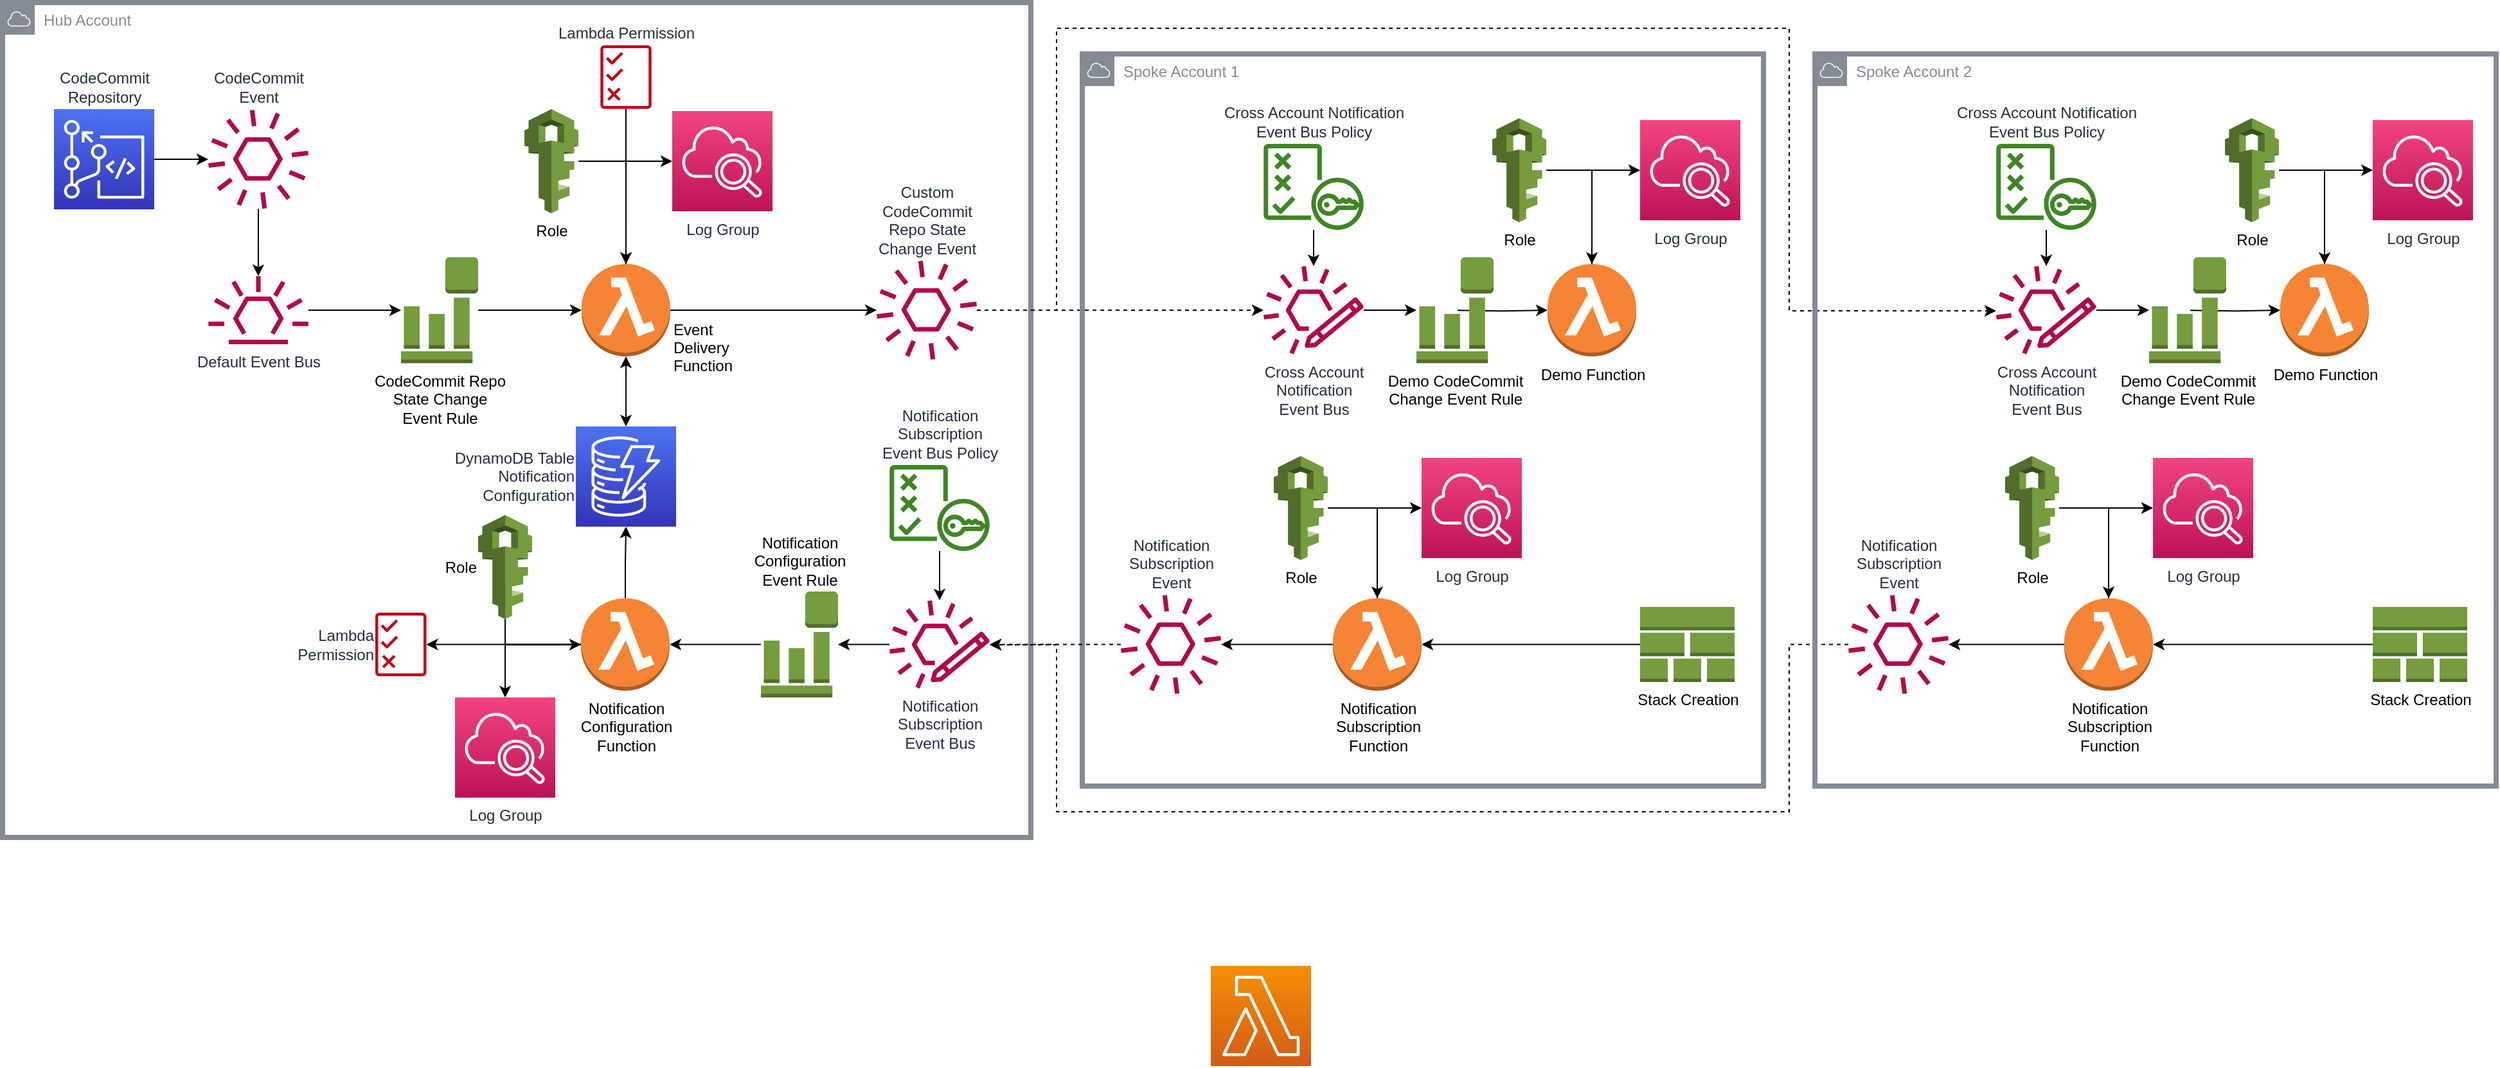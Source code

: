 <mxfile version="16.6.1" type="device"><diagram id="XMePPb9WpbX2RLBAliNx" name="Page-1"><mxGraphModel dx="2912" dy="1065" grid="1" gridSize="10" guides="1" tooltips="1" connect="1" arrows="1" fold="1" page="1" pageScale="1" pageWidth="850" pageHeight="1100" math="0" shadow="0"><root><mxCell id="0"/><mxCell id="1" parent="0"/><mxCell id="c8x9VhqSDJYmmuoQhmRe-114" value="Hub Account" style="sketch=0;outlineConnect=0;gradientColor=none;html=1;whiteSpace=wrap;fontSize=12;fontStyle=0;shape=mxgraph.aws4.group;grIcon=mxgraph.aws4.group_aws_cloud;strokeColor=#858B94;fillColor=none;verticalAlign=top;align=left;spacingLeft=30;fontColor=#858B94;dashed=0;strokeWidth=4;" parent="1" vertex="1"><mxGeometry y="30" width="800" height="650" as="geometry"/></mxCell><mxCell id="c8x9VhqSDJYmmuoQhmRe-12" value="" style="edgeStyle=orthogonalEdgeStyle;rounded=0;orthogonalLoop=1;jettySize=auto;html=1;" parent="1" source="c8x9VhqSDJYmmuoQhmRe-3" target="c8x9VhqSDJYmmuoQhmRe-10" edge="1"><mxGeometry relative="1" as="geometry"/></mxCell><mxCell id="c8x9VhqSDJYmmuoQhmRe-3" value="CodeCommit&lt;br&gt;Repository" style="sketch=0;points=[[0,0,0],[0.25,0,0],[0.5,0,0],[0.75,0,0],[1,0,0],[0,1,0],[0.25,1,0],[0.5,1,0],[0.75,1,0],[1,1,0],[0,0.25,0],[0,0.5,0],[0,0.75,0],[1,0.25,0],[1,0.5,0],[1,0.75,0]];outlineConnect=0;fontColor=#232F3E;gradientColor=#4D72F3;gradientDirection=north;fillColor=#3334B9;strokeColor=#ffffff;dashed=0;verticalLabelPosition=top;verticalAlign=bottom;align=center;html=1;fontSize=12;fontStyle=0;aspect=fixed;shape=mxgraph.aws4.resourceIcon;resIcon=mxgraph.aws4.codecommit;labelPosition=center;" parent="1" vertex="1"><mxGeometry x="40" y="113" width="78" height="78" as="geometry"/></mxCell><mxCell id="c8x9VhqSDJYmmuoQhmRe-14" value="" style="edgeStyle=orthogonalEdgeStyle;rounded=0;orthogonalLoop=1;jettySize=auto;html=1;" parent="1" source="c8x9VhqSDJYmmuoQhmRe-6" target="c8x9VhqSDJYmmuoQhmRe-13" edge="1"><mxGeometry relative="1" as="geometry"/></mxCell><mxCell id="c8x9VhqSDJYmmuoQhmRe-6" value="Default Event Bus" style="sketch=0;outlineConnect=0;fontColor=#232F3E;gradientColor=none;fillColor=#B0084D;strokeColor=none;dashed=0;verticalLabelPosition=bottom;verticalAlign=top;align=center;html=1;fontSize=12;fontStyle=0;aspect=fixed;pointerEvents=1;shape=mxgraph.aws4.eventbridge_default_event_bus_resource;" parent="1" vertex="1"><mxGeometry x="160" y="243" width="78" height="53" as="geometry"/></mxCell><mxCell id="c8x9VhqSDJYmmuoQhmRe-11" value="" style="edgeStyle=orthogonalEdgeStyle;rounded=0;orthogonalLoop=1;jettySize=auto;html=1;" parent="1" source="c8x9VhqSDJYmmuoQhmRe-10" target="c8x9VhqSDJYmmuoQhmRe-6" edge="1"><mxGeometry relative="1" as="geometry"/></mxCell><mxCell id="c8x9VhqSDJYmmuoQhmRe-10" value="CodeCommit &lt;br&gt;Event" style="sketch=0;outlineConnect=0;fontColor=#232F3E;gradientColor=none;fillColor=#B0084D;strokeColor=none;dashed=0;verticalLabelPosition=top;verticalAlign=bottom;align=center;html=1;fontSize=12;fontStyle=0;aspect=fixed;pointerEvents=1;shape=mxgraph.aws4.event;labelPosition=center;" parent="1" vertex="1"><mxGeometry x="160" y="113" width="78" height="78" as="geometry"/></mxCell><mxCell id="c8x9VhqSDJYmmuoQhmRe-16" value="" style="edgeStyle=orthogonalEdgeStyle;rounded=0;orthogonalLoop=1;jettySize=auto;html=1;" parent="1" source="c8x9VhqSDJYmmuoQhmRe-13" target="c8x9VhqSDJYmmuoQhmRe-15" edge="1"><mxGeometry relative="1" as="geometry"/></mxCell><mxCell id="c8x9VhqSDJYmmuoQhmRe-13" value="CodeCommit Repo&lt;br&gt;State Change &lt;br&gt;Event Rule" style="outlineConnect=0;dashed=0;verticalLabelPosition=bottom;verticalAlign=top;align=center;html=1;shape=mxgraph.aws3.event_event_based;fillColor=#759C3E;gradientColor=none;" parent="1" vertex="1"><mxGeometry x="310" y="228.25" width="60" height="82.5" as="geometry"/></mxCell><mxCell id="c8x9VhqSDJYmmuoQhmRe-64" style="edgeStyle=orthogonalEdgeStyle;rounded=0;orthogonalLoop=1;jettySize=auto;html=1;dashed=1;" parent="1" source="c8x9VhqSDJYmmuoQhmRe-141" target="c8x9VhqSDJYmmuoQhmRe-61" edge="1"><mxGeometry relative="1" as="geometry"><mxPoint x="866" y="269.5" as="targetPoint"/></mxGeometry></mxCell><mxCell id="c8x9VhqSDJYmmuoQhmRe-78" style="edgeStyle=orthogonalEdgeStyle;rounded=0;orthogonalLoop=1;jettySize=auto;html=1;exitX=0.5;exitY=1;exitDx=0;exitDy=0;exitPerimeter=0;entryX=0.5;entryY=0;entryDx=0;entryDy=0;entryPerimeter=0;startArrow=classic;startFill=1;" parent="1" source="c8x9VhqSDJYmmuoQhmRe-15" target="c8x9VhqSDJYmmuoQhmRe-17" edge="1"><mxGeometry relative="1" as="geometry"/></mxCell><mxCell id="c8x9VhqSDJYmmuoQhmRe-85" style="edgeStyle=orthogonalEdgeStyle;rounded=0;orthogonalLoop=1;jettySize=auto;html=1;exitX=0.5;exitY=0;exitDx=0;exitDy=0;exitPerimeter=0;entryX=0;entryY=0.5;entryDx=0;entryDy=0;entryPerimeter=0;startArrow=none;startFill=0;" parent="1" source="c8x9VhqSDJYmmuoQhmRe-15" target="c8x9VhqSDJYmmuoQhmRe-43" edge="1"><mxGeometry relative="1" as="geometry"/></mxCell><mxCell id="c8x9VhqSDJYmmuoQhmRe-113" style="edgeStyle=orthogonalEdgeStyle;rounded=0;orthogonalLoop=1;jettySize=auto;html=1;startArrow=none;startFill=0;dashed=1;" parent="1" source="c8x9VhqSDJYmmuoQhmRe-141" target="c8x9VhqSDJYmmuoQhmRe-123" edge="1"><mxGeometry relative="1" as="geometry"><mxPoint x="1436" y="270" as="targetPoint"/><Array as="points"><mxPoint x="820" y="270"/><mxPoint x="820" y="50"/><mxPoint x="1390" y="50"/><mxPoint x="1390" y="270"/></Array></mxGeometry></mxCell><mxCell id="c8x9VhqSDJYmmuoQhmRe-142" style="edgeStyle=orthogonalEdgeStyle;rounded=0;orthogonalLoop=1;jettySize=auto;html=1;exitX=1;exitY=0.5;exitDx=0;exitDy=0;exitPerimeter=0;startArrow=none;startFill=0;" parent="1" source="c8x9VhqSDJYmmuoQhmRe-15" target="c8x9VhqSDJYmmuoQhmRe-141" edge="1"><mxGeometry relative="1" as="geometry"/></mxCell><mxCell id="c8x9VhqSDJYmmuoQhmRe-15" value="&lt;br&gt;&lt;br&gt;&lt;br&gt;&lt;br&gt;Event &lt;br&gt;Delivery &lt;br&gt;Function" style="outlineConnect=0;dashed=0;verticalLabelPosition=middle;verticalAlign=middle;align=left;html=1;shape=mxgraph.aws3.lambda_function;fillColor=#F58534;gradientColor=none;labelPosition=right;" parent="1" vertex="1"><mxGeometry x="450.5" y="233.5" width="69" height="72" as="geometry"/></mxCell><mxCell id="c8x9VhqSDJYmmuoQhmRe-17" value="DynamoDB Table&lt;br&gt;Notification&lt;br&gt;Configuration" style="sketch=0;points=[[0,0,0],[0.25,0,0],[0.5,0,0],[0.75,0,0],[1,0,0],[0,1,0],[0.25,1,0],[0.5,1,0],[0.75,1,0],[1,1,0],[0,0.25,0],[0,0.5,0],[0,0.75,0],[1,0.25,0],[1,0.5,0],[1,0.75,0]];outlineConnect=0;fontColor=#232F3E;gradientColor=#4D72F3;gradientDirection=north;fillColor=#3334B9;strokeColor=#ffffff;dashed=0;verticalLabelPosition=middle;verticalAlign=middle;align=right;html=1;fontSize=12;fontStyle=0;aspect=fixed;shape=mxgraph.aws4.resourceIcon;resIcon=mxgraph.aws4.dynamodb;labelPosition=left;" parent="1" vertex="1"><mxGeometry x="446" y="360" width="78" height="78" as="geometry"/></mxCell><mxCell id="c8x9VhqSDJYmmuoQhmRe-22" value="" style="edgeStyle=orthogonalEdgeStyle;rounded=0;orthogonalLoop=1;jettySize=auto;html=1;" parent="1" source="c8x9VhqSDJYmmuoQhmRe-20" target="c8x9VhqSDJYmmuoQhmRe-21" edge="1"><mxGeometry relative="1" as="geometry"/></mxCell><mxCell id="c8x9VhqSDJYmmuoQhmRe-20" value="Notification &lt;br&gt;Subscription &lt;br&gt;Event Bus" style="sketch=0;outlineConnect=0;fontColor=#232F3E;gradientColor=none;fillColor=#B0084D;strokeColor=none;dashed=0;verticalLabelPosition=bottom;verticalAlign=top;align=center;html=1;fontSize=12;fontStyle=0;aspect=fixed;pointerEvents=1;shape=mxgraph.aws4.eventbridge_custom_event_bus_resource;" parent="1" vertex="1"><mxGeometry x="690" y="495.25" width="78" height="69" as="geometry"/></mxCell><mxCell id="c8x9VhqSDJYmmuoQhmRe-24" value="" style="edgeStyle=orthogonalEdgeStyle;rounded=0;orthogonalLoop=1;jettySize=auto;html=1;" parent="1" source="c8x9VhqSDJYmmuoQhmRe-21" target="c8x9VhqSDJYmmuoQhmRe-23" edge="1"><mxGeometry relative="1" as="geometry"/></mxCell><mxCell id="c8x9VhqSDJYmmuoQhmRe-21" value="Notification &lt;br&gt;Configuration &lt;br&gt;Event Rule" style="outlineConnect=0;dashed=0;verticalLabelPosition=top;verticalAlign=bottom;align=center;html=1;shape=mxgraph.aws3.event_event_based;fillColor=#759C3E;gradientColor=none;labelPosition=center;" parent="1" vertex="1"><mxGeometry x="590" y="488.5" width="60" height="82.5" as="geometry"/></mxCell><mxCell id="c8x9VhqSDJYmmuoQhmRe-25" value="" style="edgeStyle=orthogonalEdgeStyle;rounded=0;orthogonalLoop=1;jettySize=auto;html=1;" parent="1" source="c8x9VhqSDJYmmuoQhmRe-23" target="c8x9VhqSDJYmmuoQhmRe-17" edge="1"><mxGeometry relative="1" as="geometry"/></mxCell><mxCell id="c8x9VhqSDJYmmuoQhmRe-83" value="" style="edgeStyle=orthogonalEdgeStyle;rounded=0;orthogonalLoop=1;jettySize=auto;html=1;startArrow=none;startFill=0;" parent="1" source="c8x9VhqSDJYmmuoQhmRe-23" target="c8x9VhqSDJYmmuoQhmRe-51" edge="1"><mxGeometry relative="1" as="geometry"/></mxCell><mxCell id="c8x9VhqSDJYmmuoQhmRe-84" style="edgeStyle=orthogonalEdgeStyle;rounded=0;orthogonalLoop=1;jettySize=auto;html=1;exitX=0;exitY=0.5;exitDx=0;exitDy=0;exitPerimeter=0;entryX=0.5;entryY=0;entryDx=0;entryDy=0;entryPerimeter=0;startArrow=none;startFill=0;" parent="1" source="c8x9VhqSDJYmmuoQhmRe-23" target="c8x9VhqSDJYmmuoQhmRe-34" edge="1"><mxGeometry relative="1" as="geometry"/></mxCell><mxCell id="c8x9VhqSDJYmmuoQhmRe-23" value="Notification &lt;br&gt;Configuration &lt;br&gt;Function" style="outlineConnect=0;dashed=0;verticalLabelPosition=bottom;verticalAlign=top;align=center;html=1;shape=mxgraph.aws3.lambda_function;fillColor=#F58534;gradientColor=none;labelPosition=center;" parent="1" vertex="1"><mxGeometry x="450" y="493.75" width="69" height="72" as="geometry"/></mxCell><mxCell id="c8x9VhqSDJYmmuoQhmRe-31" value="" style="edgeStyle=orthogonalEdgeStyle;rounded=0;orthogonalLoop=1;jettySize=auto;html=1;" parent="1" source="c8x9VhqSDJYmmuoQhmRe-30" target="c8x9VhqSDJYmmuoQhmRe-20" edge="1"><mxGeometry relative="1" as="geometry"/></mxCell><mxCell id="c8x9VhqSDJYmmuoQhmRe-30" value="Notification&lt;br&gt;Subscription&lt;br&gt;Event Bus Policy" style="sketch=0;outlineConnect=0;fontColor=#232F3E;gradientColor=none;fillColor=#3F8624;strokeColor=none;dashed=0;verticalLabelPosition=top;verticalAlign=bottom;align=center;html=1;fontSize=12;fontStyle=0;aspect=fixed;pointerEvents=1;shape=mxgraph.aws4.policy;labelPosition=center;" parent="1" vertex="1"><mxGeometry x="690" y="390" width="78" height="67" as="geometry"/></mxCell><mxCell id="c8x9VhqSDJYmmuoQhmRe-35" value="" style="edgeStyle=orthogonalEdgeStyle;rounded=0;orthogonalLoop=1;jettySize=auto;html=1;exitX=0.5;exitY=1;exitDx=0;exitDy=0;exitPerimeter=0;" parent="1" source="c8x9VhqSDJYmmuoQhmRe-33" target="c8x9VhqSDJYmmuoQhmRe-23" edge="1"><mxGeometry relative="1" as="geometry"/></mxCell><mxCell id="c8x9VhqSDJYmmuoQhmRe-33" value="Role" style="outlineConnect=0;dashed=0;verticalLabelPosition=middle;verticalAlign=middle;align=right;html=1;shape=mxgraph.aws3.iam;fillColor=#759C3E;gradientColor=none;labelPosition=left;" parent="1" vertex="1"><mxGeometry x="370" y="429" width="42" height="81" as="geometry"/></mxCell><mxCell id="c8x9VhqSDJYmmuoQhmRe-34" value="Log Group" style="sketch=0;points=[[0,0,0],[0.25,0,0],[0.5,0,0],[0.75,0,0],[1,0,0],[0,1,0],[0.25,1,0],[0.5,1,0],[0.75,1,0],[1,1,0],[0,0.25,0],[0,0.5,0],[0,0.75,0],[1,0.25,0],[1,0.5,0],[1,0.75,0]];points=[[0,0,0],[0.25,0,0],[0.5,0,0],[0.75,0,0],[1,0,0],[0,1,0],[0.25,1,0],[0.5,1,0],[0.75,1,0],[1,1,0],[0,0.25,0],[0,0.5,0],[0,0.75,0],[1,0.25,0],[1,0.5,0],[1,0.75,0]];outlineConnect=0;fontColor=#232F3E;gradientColor=#F34482;gradientDirection=north;fillColor=#BC1356;strokeColor=#ffffff;dashed=0;verticalLabelPosition=bottom;verticalAlign=top;align=center;html=1;fontSize=12;fontStyle=0;aspect=fixed;shape=mxgraph.aws4.resourceIcon;resIcon=mxgraph.aws4.cloudwatch_2;" parent="1" vertex="1"><mxGeometry x="352" y="571" width="78" height="78" as="geometry"/></mxCell><mxCell id="c8x9VhqSDJYmmuoQhmRe-44" value="" style="edgeStyle=orthogonalEdgeStyle;rounded=0;orthogonalLoop=1;jettySize=auto;html=1;" parent="1" source="c8x9VhqSDJYmmuoQhmRe-42" target="c8x9VhqSDJYmmuoQhmRe-15" edge="1"><mxGeometry relative="1" as="geometry"/></mxCell><mxCell id="c8x9VhqSDJYmmuoQhmRe-42" value="Role" style="outlineConnect=0;dashed=0;verticalLabelPosition=bottom;verticalAlign=top;align=center;html=1;shape=mxgraph.aws3.iam;fillColor=#759C3E;gradientColor=none;" parent="1" vertex="1"><mxGeometry x="406" y="113" width="42" height="81" as="geometry"/></mxCell><mxCell id="c8x9VhqSDJYmmuoQhmRe-43" value="Log Group" style="sketch=0;points=[[0,0,0],[0.25,0,0],[0.5,0,0],[0.75,0,0],[1,0,0],[0,1,0],[0.25,1,0],[0.5,1,0],[0.75,1,0],[1,1,0],[0,0.25,0],[0,0.5,0],[0,0.75,0],[1,0.25,0],[1,0.5,0],[1,0.75,0]];points=[[0,0,0],[0.25,0,0],[0.5,0,0],[0.75,0,0],[1,0,0],[0,1,0],[0.25,1,0],[0.5,1,0],[0.75,1,0],[1,1,0],[0,0.25,0],[0,0.5,0],[0,0.75,0],[1,0.25,0],[1,0.5,0],[1,0.75,0]];outlineConnect=0;fontColor=#232F3E;gradientColor=#F34482;gradientDirection=north;fillColor=#BC1356;strokeColor=#ffffff;dashed=0;verticalLabelPosition=bottom;verticalAlign=top;align=center;html=1;fontSize=12;fontStyle=0;aspect=fixed;shape=mxgraph.aws4.resourceIcon;resIcon=mxgraph.aws4.cloudwatch_2;" parent="1" vertex="1"><mxGeometry x="521" y="114.5" width="78" height="78" as="geometry"/></mxCell><mxCell id="c8x9VhqSDJYmmuoQhmRe-49" value="" style="edgeStyle=orthogonalEdgeStyle;rounded=0;orthogonalLoop=1;jettySize=auto;html=1;entryX=0.5;entryY=0;entryDx=0;entryDy=0;entryPerimeter=0;" parent="1" source="c8x9VhqSDJYmmuoQhmRe-47" target="c8x9VhqSDJYmmuoQhmRe-15" edge="1"><mxGeometry relative="1" as="geometry"><mxPoint x="420" as="targetPoint"/></mxGeometry></mxCell><mxCell id="c8x9VhqSDJYmmuoQhmRe-47" value="Lambda Permission" style="sketch=0;outlineConnect=0;fontColor=#232F3E;gradientColor=none;fillColor=#BF0816;strokeColor=none;dashed=0;verticalLabelPosition=top;verticalAlign=bottom;align=center;html=1;fontSize=12;fontStyle=0;aspect=fixed;pointerEvents=1;shape=mxgraph.aws4.permissions;labelPosition=center;" parent="1" vertex="1"><mxGeometry x="465.13" y="63" width="39.74" height="50" as="geometry"/></mxCell><mxCell id="c8x9VhqSDJYmmuoQhmRe-51" value="Lambda&lt;br&gt;Permission" style="sketch=0;outlineConnect=0;fontColor=#232F3E;gradientColor=none;fillColor=#BF0816;strokeColor=none;dashed=0;verticalLabelPosition=middle;verticalAlign=middle;align=right;html=1;fontSize=12;fontStyle=0;aspect=fixed;pointerEvents=1;shape=mxgraph.aws4.permissions;labelPosition=left;" parent="1" vertex="1"><mxGeometry x="290" y="504.75" width="39.74" height="50" as="geometry"/></mxCell><mxCell id="c8x9VhqSDJYmmuoQhmRe-54" value="Spoke Account 1" style="sketch=0;outlineConnect=0;gradientColor=none;html=1;whiteSpace=wrap;fontSize=12;fontStyle=0;shape=mxgraph.aws4.group;grIcon=mxgraph.aws4.group_aws_cloud;strokeColor=#858B94;fillColor=none;verticalAlign=top;align=left;spacingLeft=30;fontColor=#858B94;dashed=0;strokeWidth=4;" parent="1" vertex="1"><mxGeometry x="840" y="70" width="530" height="570" as="geometry"/></mxCell><mxCell id="c8x9VhqSDJYmmuoQhmRe-60" value="" style="edgeStyle=orthogonalEdgeStyle;rounded=0;orthogonalLoop=1;jettySize=auto;html=1;dashed=1;" parent="1" source="c8x9VhqSDJYmmuoQhmRe-143" target="c8x9VhqSDJYmmuoQhmRe-20" edge="1"><mxGeometry relative="1" as="geometry"><mxPoint x="910" y="530" as="sourcePoint"/></mxGeometry></mxCell><mxCell id="c8x9VhqSDJYmmuoQhmRe-82" value="" style="edgeStyle=orthogonalEdgeStyle;rounded=0;orthogonalLoop=1;jettySize=auto;html=1;startArrow=none;startFill=0;entryX=0;entryY=0.5;entryDx=0;entryDy=0;entryPerimeter=0;" parent="1" source="c8x9VhqSDJYmmuoQhmRe-59" target="c8x9VhqSDJYmmuoQhmRe-68" edge="1"><mxGeometry relative="1" as="geometry"/></mxCell><mxCell id="c8x9VhqSDJYmmuoQhmRe-145" value="" style="edgeStyle=orthogonalEdgeStyle;rounded=0;orthogonalLoop=1;jettySize=auto;html=1;startArrow=none;startFill=0;" parent="1" source="c8x9VhqSDJYmmuoQhmRe-59" target="c8x9VhqSDJYmmuoQhmRe-143" edge="1"><mxGeometry relative="1" as="geometry"/></mxCell><mxCell id="c8x9VhqSDJYmmuoQhmRe-59" value="Notification &lt;br&gt;Subscription&lt;br&gt;Function" style="outlineConnect=0;dashed=0;verticalLabelPosition=bottom;verticalAlign=top;align=center;html=1;shape=mxgraph.aws3.lambda_function;fillColor=#F58534;gradientColor=none;labelPosition=center;" parent="1" vertex="1"><mxGeometry x="1035" y="493.75" width="69" height="72" as="geometry"/></mxCell><mxCell id="c8x9VhqSDJYmmuoQhmRe-73" value="" style="edgeStyle=orthogonalEdgeStyle;rounded=0;orthogonalLoop=1;jettySize=auto;html=1;" parent="1" source="c8x9VhqSDJYmmuoQhmRe-61" target="c8x9VhqSDJYmmuoQhmRe-71" edge="1"><mxGeometry relative="1" as="geometry"/></mxCell><mxCell id="c8x9VhqSDJYmmuoQhmRe-61" value="Cross Account &lt;br&gt;Notification &lt;br&gt;Event Bus" style="sketch=0;outlineConnect=0;fontColor=#232F3E;gradientColor=none;fillColor=#B0084D;strokeColor=none;dashed=0;verticalLabelPosition=bottom;verticalAlign=top;align=center;html=1;fontSize=12;fontStyle=0;aspect=fixed;pointerEvents=1;shape=mxgraph.aws4.eventbridge_custom_event_bus_resource;" parent="1" vertex="1"><mxGeometry x="981" y="235" width="78" height="69" as="geometry"/></mxCell><mxCell id="c8x9VhqSDJYmmuoQhmRe-70" value="" style="edgeStyle=orthogonalEdgeStyle;rounded=0;orthogonalLoop=1;jettySize=auto;html=1;" parent="1" source="c8x9VhqSDJYmmuoQhmRe-67" target="c8x9VhqSDJYmmuoQhmRe-59" edge="1"><mxGeometry relative="1" as="geometry"/></mxCell><mxCell id="c8x9VhqSDJYmmuoQhmRe-67" value="Role" style="outlineConnect=0;dashed=0;verticalLabelPosition=bottom;verticalAlign=top;align=center;html=1;shape=mxgraph.aws3.iam;fillColor=#759C3E;gradientColor=none;" parent="1" vertex="1"><mxGeometry x="989" y="383" width="42" height="81" as="geometry"/></mxCell><mxCell id="c8x9VhqSDJYmmuoQhmRe-68" value="Log Group" style="sketch=0;points=[[0,0,0],[0.25,0,0],[0.5,0,0],[0.75,0,0],[1,0,0],[0,1,0],[0.25,1,0],[0.5,1,0],[0.75,1,0],[1,1,0],[0,0.25,0],[0,0.5,0],[0,0.75,0],[1,0.25,0],[1,0.5,0],[1,0.75,0]];points=[[0,0,0],[0.25,0,0],[0.5,0,0],[0.75,0,0],[1,0,0],[0,1,0],[0.25,1,0],[0.5,1,0],[0.75,1,0],[1,1,0],[0,0.25,0],[0,0.5,0],[0,0.75,0],[1,0.25,0],[1,0.5,0],[1,0.75,0]];outlineConnect=0;fontColor=#232F3E;gradientColor=#F34482;gradientDirection=north;fillColor=#BC1356;strokeColor=#ffffff;dashed=0;verticalLabelPosition=bottom;verticalAlign=top;align=center;html=1;fontSize=12;fontStyle=0;aspect=fixed;shape=mxgraph.aws4.resourceIcon;resIcon=mxgraph.aws4.cloudwatch_2;" parent="1" vertex="1"><mxGeometry x="1104" y="384.5" width="78" height="78" as="geometry"/></mxCell><mxCell id="c8x9VhqSDJYmmuoQhmRe-86" value="" style="edgeStyle=orthogonalEdgeStyle;rounded=0;orthogonalLoop=1;jettySize=auto;html=1;startArrow=none;startFill=0;" parent="1" target="c8x9VhqSDJYmmuoQhmRe-81" edge="1"><mxGeometry relative="1" as="geometry"><mxPoint x="1132" y="269.6" as="sourcePoint"/></mxGeometry></mxCell><mxCell id="c8x9VhqSDJYmmuoQhmRe-71" value="Demo CodeCommit &lt;br&gt;Change Event Rule" style="outlineConnect=0;dashed=0;verticalLabelPosition=bottom;verticalAlign=top;align=center;html=1;shape=mxgraph.aws3.event_event_based;fillColor=#759C3E;gradientColor=none;labelPosition=center;" parent="1" vertex="1"><mxGeometry x="1100" y="228.25" width="60" height="82.5" as="geometry"/></mxCell><mxCell id="c8x9VhqSDJYmmuoQhmRe-75" value="" style="edgeStyle=orthogonalEdgeStyle;rounded=0;orthogonalLoop=1;jettySize=auto;html=1;" parent="1" source="c8x9VhqSDJYmmuoQhmRe-74" target="c8x9VhqSDJYmmuoQhmRe-61" edge="1"><mxGeometry relative="1" as="geometry"/></mxCell><mxCell id="c8x9VhqSDJYmmuoQhmRe-74" value="Cross Account Notification&lt;br&gt;Event Bus Policy" style="sketch=0;outlineConnect=0;fontColor=#232F3E;gradientColor=none;fillColor=#3F8624;strokeColor=none;dashed=0;verticalLabelPosition=top;verticalAlign=bottom;align=center;html=1;fontSize=12;fontStyle=0;aspect=fixed;pointerEvents=1;shape=mxgraph.aws4.policy;labelPosition=center;" parent="1" vertex="1"><mxGeometry x="981" y="140" width="78" height="67" as="geometry"/></mxCell><mxCell id="c8x9VhqSDJYmmuoQhmRe-80" style="edgeStyle=orthogonalEdgeStyle;rounded=0;orthogonalLoop=1;jettySize=auto;html=1;exitX=0;exitY=0.5;exitDx=0;exitDy=0;exitPerimeter=0;startArrow=none;startFill=0;entryX=1;entryY=0.5;entryDx=0;entryDy=0;entryPerimeter=0;" parent="1" source="c8x9VhqSDJYmmuoQhmRe-79" target="c8x9VhqSDJYmmuoQhmRe-59" edge="1"><mxGeometry relative="1" as="geometry"/></mxCell><mxCell id="c8x9VhqSDJYmmuoQhmRe-79" value="Stack Creation" style="outlineConnect=0;dashed=0;verticalLabelPosition=bottom;verticalAlign=top;align=center;html=1;shape=mxgraph.aws3.stack_aws_cloudformation;fillColor=#759C3E;gradientColor=none;" parent="1" vertex="1"><mxGeometry x="1274" y="500.5" width="73.5" height="58.5" as="geometry"/></mxCell><mxCell id="c8x9VhqSDJYmmuoQhmRe-89" style="edgeStyle=orthogonalEdgeStyle;rounded=0;orthogonalLoop=1;jettySize=auto;html=1;exitX=0.5;exitY=0;exitDx=0;exitDy=0;exitPerimeter=0;entryX=0;entryY=0.5;entryDx=0;entryDy=0;entryPerimeter=0;startArrow=none;startFill=0;" parent="1" source="c8x9VhqSDJYmmuoQhmRe-81" target="c8x9VhqSDJYmmuoQhmRe-88" edge="1"><mxGeometry relative="1" as="geometry"/></mxCell><mxCell id="c8x9VhqSDJYmmuoQhmRe-81" value="Demo Function" style="outlineConnect=0;dashed=0;verticalLabelPosition=bottom;verticalAlign=top;align=center;html=1;shape=mxgraph.aws3.lambda_function;fillColor=#F58534;gradientColor=none;labelPosition=center;" parent="1" vertex="1"><mxGeometry x="1202" y="233.5" width="69" height="72" as="geometry"/></mxCell><mxCell id="c8x9VhqSDJYmmuoQhmRe-90" value="" style="edgeStyle=orthogonalEdgeStyle;rounded=0;orthogonalLoop=1;jettySize=auto;html=1;startArrow=none;startFill=0;entryX=0.5;entryY=0;entryDx=0;entryDy=0;entryPerimeter=0;" parent="1" source="c8x9VhqSDJYmmuoQhmRe-87" target="c8x9VhqSDJYmmuoQhmRe-81" edge="1"><mxGeometry relative="1" as="geometry"/></mxCell><mxCell id="c8x9VhqSDJYmmuoQhmRe-87" value="Role" style="outlineConnect=0;dashed=0;verticalLabelPosition=bottom;verticalAlign=top;align=center;html=1;shape=mxgraph.aws3.iam;fillColor=#759C3E;gradientColor=none;" parent="1" vertex="1"><mxGeometry x="1159" y="120" width="42" height="81" as="geometry"/></mxCell><mxCell id="c8x9VhqSDJYmmuoQhmRe-88" value="Log Group" style="sketch=0;points=[[0,0,0],[0.25,0,0],[0.5,0,0],[0.75,0,0],[1,0,0],[0,1,0],[0.25,1,0],[0.5,1,0],[0.75,1,0],[1,1,0],[0,0.25,0],[0,0.5,0],[0,0.75,0],[1,0.25,0],[1,0.5,0],[1,0.75,0]];points=[[0,0,0],[0.25,0,0],[0.5,0,0],[0.75,0,0],[1,0,0],[0,1,0],[0.25,1,0],[0.5,1,0],[0.75,1,0],[1,1,0],[0,0.25,0],[0,0.5,0],[0,0.75,0],[1,0.25,0],[1,0.5,0],[1,0.75,0]];outlineConnect=0;fontColor=#232F3E;gradientColor=#F34482;gradientDirection=north;fillColor=#BC1356;strokeColor=#ffffff;dashed=0;verticalLabelPosition=bottom;verticalAlign=top;align=center;html=1;fontSize=12;fontStyle=0;aspect=fixed;shape=mxgraph.aws4.resourceIcon;resIcon=mxgraph.aws4.cloudwatch_2;" parent="1" vertex="1"><mxGeometry x="1274" y="121.5" width="78" height="78" as="geometry"/></mxCell><mxCell id="c8x9VhqSDJYmmuoQhmRe-110" style="edgeStyle=orthogonalEdgeStyle;rounded=0;orthogonalLoop=1;jettySize=auto;html=1;startArrow=none;startFill=0;dashed=1;" parent="1" source="c8x9VhqSDJYmmuoQhmRe-146" target="c8x9VhqSDJYmmuoQhmRe-20" edge="1"><mxGeometry relative="1" as="geometry"><mxPoint x="1440" y="529.75" as="sourcePoint"/><Array as="points"><mxPoint x="1475" y="530"/><mxPoint x="1390" y="530"/><mxPoint x="1390" y="660"/><mxPoint x="820" y="660"/><mxPoint x="820" y="530"/></Array></mxGeometry></mxCell><mxCell id="c8x9VhqSDJYmmuoQhmRe-119" value="Spoke Account 2&amp;nbsp;" style="sketch=0;outlineConnect=0;gradientColor=none;html=1;whiteSpace=wrap;fontSize=12;fontStyle=0;shape=mxgraph.aws4.group;grIcon=mxgraph.aws4.group_aws_cloud;strokeColor=#858B94;fillColor=none;verticalAlign=top;align=left;spacingLeft=30;fontColor=#858B94;dashed=0;strokeWidth=4;" parent="1" vertex="1"><mxGeometry x="1410" y="70" width="530" height="570" as="geometry"/></mxCell><mxCell id="c8x9VhqSDJYmmuoQhmRe-120" value="" style="edgeStyle=orthogonalEdgeStyle;rounded=0;orthogonalLoop=1;jettySize=auto;html=1;startArrow=none;startFill=0;entryX=0;entryY=0.5;entryDx=0;entryDy=0;entryPerimeter=0;" parent="1" source="c8x9VhqSDJYmmuoQhmRe-121" target="c8x9VhqSDJYmmuoQhmRe-126" edge="1"><mxGeometry relative="1" as="geometry"/></mxCell><mxCell id="c8x9VhqSDJYmmuoQhmRe-147" value="" style="edgeStyle=orthogonalEdgeStyle;rounded=0;orthogonalLoop=1;jettySize=auto;html=1;startArrow=none;startFill=0;" parent="1" source="c8x9VhqSDJYmmuoQhmRe-121" target="c8x9VhqSDJYmmuoQhmRe-146" edge="1"><mxGeometry relative="1" as="geometry"/></mxCell><mxCell id="c8x9VhqSDJYmmuoQhmRe-121" value="Notification &lt;br&gt;Subscription&lt;br&gt;Function" style="outlineConnect=0;dashed=0;verticalLabelPosition=bottom;verticalAlign=top;align=center;html=1;shape=mxgraph.aws3.lambda_function;fillColor=#F58534;gradientColor=none;labelPosition=center;" parent="1" vertex="1"><mxGeometry x="1604" y="493.75" width="69" height="72" as="geometry"/></mxCell><mxCell id="c8x9VhqSDJYmmuoQhmRe-122" value="" style="edgeStyle=orthogonalEdgeStyle;rounded=0;orthogonalLoop=1;jettySize=auto;html=1;" parent="1" source="c8x9VhqSDJYmmuoQhmRe-123" target="c8x9VhqSDJYmmuoQhmRe-128" edge="1"><mxGeometry relative="1" as="geometry"/></mxCell><mxCell id="c8x9VhqSDJYmmuoQhmRe-123" value="Cross Account &lt;br&gt;Notification &lt;br&gt;Event Bus" style="sketch=0;outlineConnect=0;fontColor=#232F3E;gradientColor=none;fillColor=#B0084D;strokeColor=none;dashed=0;verticalLabelPosition=bottom;verticalAlign=top;align=center;html=1;fontSize=12;fontStyle=0;aspect=fixed;pointerEvents=1;shape=mxgraph.aws4.eventbridge_custom_event_bus_resource;" parent="1" vertex="1"><mxGeometry x="1551" y="235" width="78" height="69" as="geometry"/></mxCell><mxCell id="c8x9VhqSDJYmmuoQhmRe-124" value="" style="edgeStyle=orthogonalEdgeStyle;rounded=0;orthogonalLoop=1;jettySize=auto;html=1;" parent="1" source="c8x9VhqSDJYmmuoQhmRe-125" target="c8x9VhqSDJYmmuoQhmRe-121" edge="1"><mxGeometry relative="1" as="geometry"/></mxCell><mxCell id="c8x9VhqSDJYmmuoQhmRe-125" value="Role" style="outlineConnect=0;dashed=0;verticalLabelPosition=bottom;verticalAlign=top;align=center;html=1;shape=mxgraph.aws3.iam;fillColor=#759C3E;gradientColor=none;" parent="1" vertex="1"><mxGeometry x="1558" y="383" width="42" height="81" as="geometry"/></mxCell><mxCell id="c8x9VhqSDJYmmuoQhmRe-126" value="Log Group" style="sketch=0;points=[[0,0,0],[0.25,0,0],[0.5,0,0],[0.75,0,0],[1,0,0],[0,1,0],[0.25,1,0],[0.5,1,0],[0.75,1,0],[1,1,0],[0,0.25,0],[0,0.5,0],[0,0.75,0],[1,0.25,0],[1,0.5,0],[1,0.75,0]];points=[[0,0,0],[0.25,0,0],[0.5,0,0],[0.75,0,0],[1,0,0],[0,1,0],[0.25,1,0],[0.5,1,0],[0.75,1,0],[1,1,0],[0,0.25,0],[0,0.5,0],[0,0.75,0],[1,0.25,0],[1,0.5,0],[1,0.75,0]];outlineConnect=0;fontColor=#232F3E;gradientColor=#F34482;gradientDirection=north;fillColor=#BC1356;strokeColor=#ffffff;dashed=0;verticalLabelPosition=bottom;verticalAlign=top;align=center;html=1;fontSize=12;fontStyle=0;aspect=fixed;shape=mxgraph.aws4.resourceIcon;resIcon=mxgraph.aws4.cloudwatch_2;" parent="1" vertex="1"><mxGeometry x="1673" y="384.5" width="78" height="78" as="geometry"/></mxCell><mxCell id="c8x9VhqSDJYmmuoQhmRe-127" value="" style="edgeStyle=orthogonalEdgeStyle;rounded=0;orthogonalLoop=1;jettySize=auto;html=1;startArrow=none;startFill=0;" parent="1" target="c8x9VhqSDJYmmuoQhmRe-134" edge="1"><mxGeometry relative="1" as="geometry"><mxPoint x="1702" y="269.6" as="sourcePoint"/></mxGeometry></mxCell><mxCell id="c8x9VhqSDJYmmuoQhmRe-128" value="Demo CodeCommit &lt;br&gt;Change Event Rule" style="outlineConnect=0;dashed=0;verticalLabelPosition=bottom;verticalAlign=top;align=center;html=1;shape=mxgraph.aws3.event_event_based;fillColor=#759C3E;gradientColor=none;labelPosition=center;" parent="1" vertex="1"><mxGeometry x="1670" y="228.25" width="60" height="82.5" as="geometry"/></mxCell><mxCell id="c8x9VhqSDJYmmuoQhmRe-129" value="" style="edgeStyle=orthogonalEdgeStyle;rounded=0;orthogonalLoop=1;jettySize=auto;html=1;" parent="1" source="c8x9VhqSDJYmmuoQhmRe-130" target="c8x9VhqSDJYmmuoQhmRe-123" edge="1"><mxGeometry relative="1" as="geometry"/></mxCell><mxCell id="c8x9VhqSDJYmmuoQhmRe-130" value="Cross Account Notification&lt;br&gt;Event Bus Policy" style="sketch=0;outlineConnect=0;fontColor=#232F3E;gradientColor=none;fillColor=#3F8624;strokeColor=none;dashed=0;verticalLabelPosition=top;verticalAlign=bottom;align=center;html=1;fontSize=12;fontStyle=0;aspect=fixed;pointerEvents=1;shape=mxgraph.aws4.policy;labelPosition=center;" parent="1" vertex="1"><mxGeometry x="1551" y="140" width="78" height="67" as="geometry"/></mxCell><mxCell id="c8x9VhqSDJYmmuoQhmRe-131" style="edgeStyle=orthogonalEdgeStyle;rounded=0;orthogonalLoop=1;jettySize=auto;html=1;exitX=0;exitY=0.5;exitDx=0;exitDy=0;exitPerimeter=0;startArrow=none;startFill=0;entryX=1;entryY=0.5;entryDx=0;entryDy=0;entryPerimeter=0;" parent="1" source="c8x9VhqSDJYmmuoQhmRe-132" target="c8x9VhqSDJYmmuoQhmRe-121" edge="1"><mxGeometry relative="1" as="geometry"/></mxCell><mxCell id="c8x9VhqSDJYmmuoQhmRe-132" value="Stack Creation" style="outlineConnect=0;dashed=0;verticalLabelPosition=bottom;verticalAlign=top;align=center;html=1;shape=mxgraph.aws3.stack_aws_cloudformation;fillColor=#759C3E;gradientColor=none;" parent="1" vertex="1"><mxGeometry x="1844" y="500.5" width="73.5" height="58.5" as="geometry"/></mxCell><mxCell id="c8x9VhqSDJYmmuoQhmRe-133" style="edgeStyle=orthogonalEdgeStyle;rounded=0;orthogonalLoop=1;jettySize=auto;html=1;exitX=0.5;exitY=0;exitDx=0;exitDy=0;exitPerimeter=0;entryX=0;entryY=0.5;entryDx=0;entryDy=0;entryPerimeter=0;startArrow=none;startFill=0;" parent="1" source="c8x9VhqSDJYmmuoQhmRe-134" target="c8x9VhqSDJYmmuoQhmRe-137" edge="1"><mxGeometry relative="1" as="geometry"/></mxCell><mxCell id="c8x9VhqSDJYmmuoQhmRe-134" value="Demo Function" style="outlineConnect=0;dashed=0;verticalLabelPosition=bottom;verticalAlign=top;align=center;html=1;shape=mxgraph.aws3.lambda_function;fillColor=#F58534;gradientColor=none;labelPosition=center;" parent="1" vertex="1"><mxGeometry x="1772" y="233.5" width="69" height="72" as="geometry"/></mxCell><mxCell id="c8x9VhqSDJYmmuoQhmRe-135" value="" style="edgeStyle=orthogonalEdgeStyle;rounded=0;orthogonalLoop=1;jettySize=auto;html=1;startArrow=none;startFill=0;entryX=0.5;entryY=0;entryDx=0;entryDy=0;entryPerimeter=0;" parent="1" source="c8x9VhqSDJYmmuoQhmRe-136" target="c8x9VhqSDJYmmuoQhmRe-134" edge="1"><mxGeometry relative="1" as="geometry"/></mxCell><mxCell id="c8x9VhqSDJYmmuoQhmRe-136" value="Role" style="outlineConnect=0;dashed=0;verticalLabelPosition=bottom;verticalAlign=top;align=center;html=1;shape=mxgraph.aws3.iam;fillColor=#759C3E;gradientColor=none;" parent="1" vertex="1"><mxGeometry x="1729" y="120" width="42" height="81" as="geometry"/></mxCell><mxCell id="c8x9VhqSDJYmmuoQhmRe-137" value="Log Group" style="sketch=0;points=[[0,0,0],[0.25,0,0],[0.5,0,0],[0.75,0,0],[1,0,0],[0,1,0],[0.25,1,0],[0.5,1,0],[0.75,1,0],[1,1,0],[0,0.25,0],[0,0.5,0],[0,0.75,0],[1,0.25,0],[1,0.5,0],[1,0.75,0]];points=[[0,0,0],[0.25,0,0],[0.5,0,0],[0.75,0,0],[1,0,0],[0,1,0],[0.25,1,0],[0.5,1,0],[0.75,1,0],[1,1,0],[0,0.25,0],[0,0.5,0],[0,0.75,0],[1,0.25,0],[1,0.5,0],[1,0.75,0]];outlineConnect=0;fontColor=#232F3E;gradientColor=#F34482;gradientDirection=north;fillColor=#BC1356;strokeColor=#ffffff;dashed=0;verticalLabelPosition=bottom;verticalAlign=top;align=center;html=1;fontSize=12;fontStyle=0;aspect=fixed;shape=mxgraph.aws4.resourceIcon;resIcon=mxgraph.aws4.cloudwatch_2;" parent="1" vertex="1"><mxGeometry x="1844" y="121.5" width="78" height="78" as="geometry"/></mxCell><mxCell id="c8x9VhqSDJYmmuoQhmRe-141" value="Custom &lt;br&gt;CodeCommit &lt;br&gt;Repo State &lt;br&gt;Change Event" style="sketch=0;outlineConnect=0;fontColor=#232F3E;gradientColor=none;fillColor=#B0084D;strokeColor=none;dashed=0;verticalLabelPosition=top;verticalAlign=bottom;align=center;html=1;fontSize=12;fontStyle=0;aspect=fixed;pointerEvents=1;shape=mxgraph.aws4.event;labelPosition=center;" parent="1" vertex="1"><mxGeometry x="680" y="230.5" width="78" height="78" as="geometry"/></mxCell><mxCell id="c8x9VhqSDJYmmuoQhmRe-143" value="Notification &lt;br&gt;Subscription &lt;br&gt;Event" style="sketch=0;outlineConnect=0;fontColor=#232F3E;gradientColor=none;fillColor=#B0084D;strokeColor=none;dashed=0;verticalLabelPosition=top;verticalAlign=bottom;align=center;html=1;fontSize=12;fontStyle=0;aspect=fixed;pointerEvents=1;shape=mxgraph.aws4.event;labelPosition=center;" parent="1" vertex="1"><mxGeometry x="870" y="490.75" width="78" height="78" as="geometry"/></mxCell><mxCell id="c8x9VhqSDJYmmuoQhmRe-146" value="Notification &lt;br&gt;Subscription &lt;br&gt;Event" style="sketch=0;outlineConnect=0;fontColor=#232F3E;gradientColor=none;fillColor=#B0084D;strokeColor=none;dashed=0;verticalLabelPosition=top;verticalAlign=bottom;align=center;html=1;fontSize=12;fontStyle=0;aspect=fixed;pointerEvents=1;shape=mxgraph.aws4.event;labelPosition=center;" parent="1" vertex="1"><mxGeometry x="1436" y="490.75" width="78" height="78" as="geometry"/></mxCell><mxCell id="1-qzfo4JyL2Cvtk9NcSB-2" value="" style="sketch=0;points=[[0,0,0],[0.25,0,0],[0.5,0,0],[0.75,0,0],[1,0,0],[0,1,0],[0.25,1,0],[0.5,1,0],[0.75,1,0],[1,1,0],[0,0.25,0],[0,0.5,0],[0,0.75,0],[1,0.25,0],[1,0.5,0],[1,0.75,0]];outlineConnect=0;fontColor=#232F3E;gradientColor=#F78E04;gradientDirection=north;fillColor=#D05C17;strokeColor=#ffffff;dashed=0;verticalLabelPosition=bottom;verticalAlign=top;align=center;html=1;fontSize=12;fontStyle=0;aspect=fixed;shape=mxgraph.aws4.resourceIcon;resIcon=mxgraph.aws4.lambda;" vertex="1" parent="1"><mxGeometry x="940" y="780" width="78" height="78" as="geometry"/></mxCell></root></mxGraphModel></diagram></mxfile>